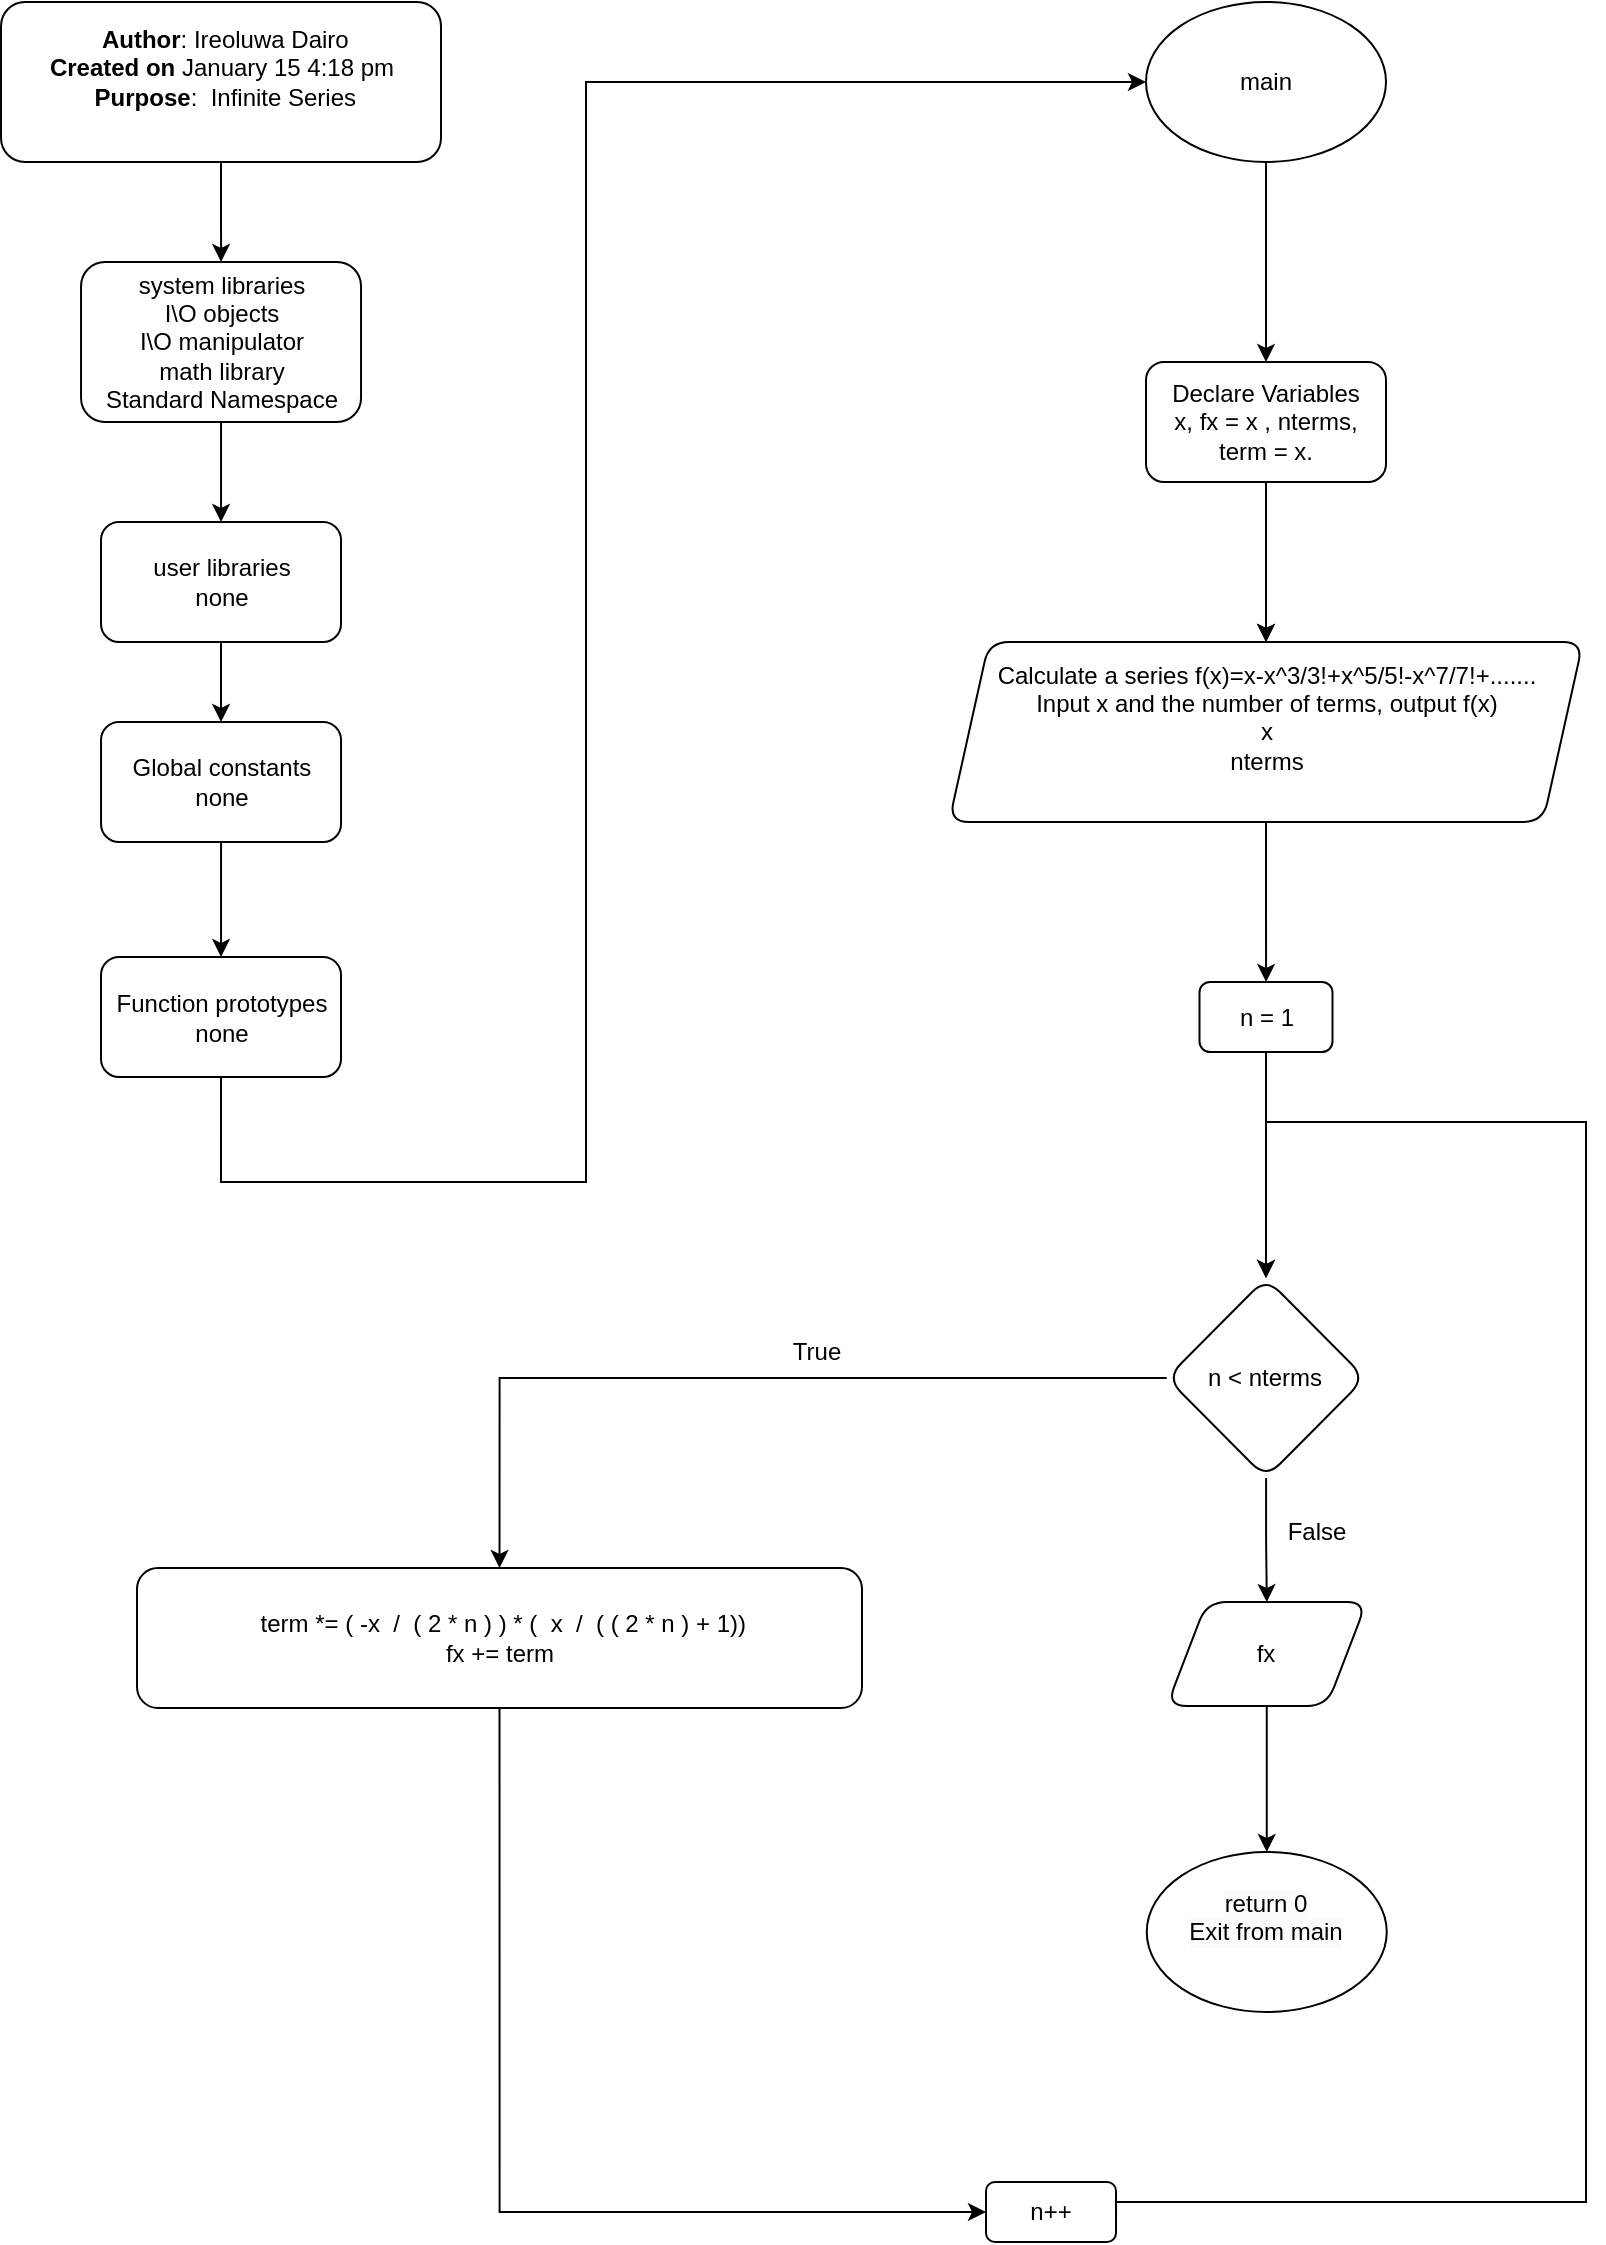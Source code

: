 <mxfile version="24.7.0" type="device">
  <diagram id="C5RBs43oDa-KdzZeNtuy" name="Page-1">
    <mxGraphModel dx="1050" dy="541" grid="1" gridSize="10" guides="1" tooltips="1" connect="1" arrows="1" fold="1" page="1" pageScale="1" pageWidth="827" pageHeight="1169" math="0" shadow="0">
      <root>
        <mxCell id="WIyWlLk6GJQsqaUBKTNV-0" />
        <mxCell id="WIyWlLk6GJQsqaUBKTNV-1" parent="WIyWlLk6GJQsqaUBKTNV-0" />
        <mxCell id="XywPgS0iss6ih2VJXGV_-0" value="" style="edgeStyle=orthogonalEdgeStyle;rounded=0;orthogonalLoop=1;jettySize=auto;html=1;" parent="WIyWlLk6GJQsqaUBKTNV-1" source="XywPgS0iss6ih2VJXGV_-1" target="XywPgS0iss6ih2VJXGV_-3" edge="1">
          <mxGeometry relative="1" as="geometry" />
        </mxCell>
        <mxCell id="XywPgS0iss6ih2VJXGV_-1" value="system libraries&lt;div&gt;I\O objects&lt;/div&gt;&lt;div&gt;I\O manipulator&lt;/div&gt;&lt;div&gt;math library&lt;/div&gt;&lt;div&gt;Standard Namespace&lt;/div&gt;" style="rounded=1;whiteSpace=wrap;html=1;" parent="WIyWlLk6GJQsqaUBKTNV-1" vertex="1">
          <mxGeometry x="57.52" y="160" width="140" height="80" as="geometry" />
        </mxCell>
        <mxCell id="XywPgS0iss6ih2VJXGV_-2" value="" style="edgeStyle=orthogonalEdgeStyle;rounded=0;orthogonalLoop=1;jettySize=auto;html=1;" parent="WIyWlLk6GJQsqaUBKTNV-1" source="XywPgS0iss6ih2VJXGV_-3" target="XywPgS0iss6ih2VJXGV_-5" edge="1">
          <mxGeometry relative="1" as="geometry" />
        </mxCell>
        <mxCell id="XywPgS0iss6ih2VJXGV_-3" value="user libraries&lt;div&gt;none&lt;/div&gt;" style="whiteSpace=wrap;html=1;rounded=1;" parent="WIyWlLk6GJQsqaUBKTNV-1" vertex="1">
          <mxGeometry x="67.51" y="290" width="120" height="60" as="geometry" />
        </mxCell>
        <mxCell id="XywPgS0iss6ih2VJXGV_-4" value="" style="edgeStyle=orthogonalEdgeStyle;rounded=0;orthogonalLoop=1;jettySize=auto;html=1;" parent="WIyWlLk6GJQsqaUBKTNV-1" source="XywPgS0iss6ih2VJXGV_-5" target="XywPgS0iss6ih2VJXGV_-6" edge="1">
          <mxGeometry relative="1" as="geometry" />
        </mxCell>
        <mxCell id="XywPgS0iss6ih2VJXGV_-5" value="Global constants&lt;div&gt;none&lt;/div&gt;" style="whiteSpace=wrap;html=1;rounded=1;" parent="WIyWlLk6GJQsqaUBKTNV-1" vertex="1">
          <mxGeometry x="67.52" y="390" width="120" height="60" as="geometry" />
        </mxCell>
        <mxCell id="XywPgS0iss6ih2VJXGV_-10" style="edgeStyle=orthogonalEdgeStyle;rounded=0;orthogonalLoop=1;jettySize=auto;html=1;exitX=0.5;exitY=1;exitDx=0;exitDy=0;entryX=0;entryY=0.5;entryDx=0;entryDy=0;" parent="WIyWlLk6GJQsqaUBKTNV-1" source="XywPgS0iss6ih2VJXGV_-6" target="XywPgS0iss6ih2VJXGV_-9" edge="1">
          <mxGeometry relative="1" as="geometry">
            <Array as="points">
              <mxPoint x="128" y="620" />
              <mxPoint x="310" y="620" />
              <mxPoint x="310" y="70" />
            </Array>
          </mxGeometry>
        </mxCell>
        <mxCell id="XywPgS0iss6ih2VJXGV_-6" value="Function prototypes&lt;div&gt;none&lt;/div&gt;" style="whiteSpace=wrap;html=1;rounded=1;" parent="WIyWlLk6GJQsqaUBKTNV-1" vertex="1">
          <mxGeometry x="67.51" y="507.5" width="120" height="60" as="geometry" />
        </mxCell>
        <mxCell id="XywPgS0iss6ih2VJXGV_-7" style="edgeStyle=orthogonalEdgeStyle;rounded=0;orthogonalLoop=1;jettySize=auto;html=1;exitX=0.5;exitY=1;exitDx=0;exitDy=0;entryX=0.5;entryY=0;entryDx=0;entryDy=0;" parent="WIyWlLk6GJQsqaUBKTNV-1" source="XywPgS0iss6ih2VJXGV_-8" target="XywPgS0iss6ih2VJXGV_-1" edge="1">
          <mxGeometry relative="1" as="geometry" />
        </mxCell>
        <UserObject label="&lt;b&gt;&amp;nbsp;Author&lt;/b&gt;: Ireoluwa Dairo&lt;br&gt;&lt;b&gt;Created on &lt;/b&gt;January 15 4:18 pm&lt;br&gt;&lt;b&gt;&amp;nbsp;Purpose&lt;/b&gt;:&amp;nbsp; Infinite Series&lt;div&gt;&lt;br&gt;&lt;/div&gt;" link="/* &#xa; * File:   main.cpp&#xa; * Author: Ireoluwa Dairo&#xa; * Created on January 15 4:18 pm&#xa; * Purpose:  Cross one-side or the other&#xa; */" id="XywPgS0iss6ih2VJXGV_-8">
          <mxCell style="whiteSpace=wrap;html=1;rounded=1;" parent="WIyWlLk6GJQsqaUBKTNV-1" vertex="1">
            <mxGeometry x="17.51" y="30" width="220" height="80" as="geometry" />
          </mxCell>
        </UserObject>
        <mxCell id="XywPgS0iss6ih2VJXGV_-12" value="" style="edgeStyle=orthogonalEdgeStyle;rounded=0;orthogonalLoop=1;jettySize=auto;html=1;" parent="WIyWlLk6GJQsqaUBKTNV-1" source="XywPgS0iss6ih2VJXGV_-9" target="XywPgS0iss6ih2VJXGV_-11" edge="1">
          <mxGeometry relative="1" as="geometry" />
        </mxCell>
        <mxCell id="XywPgS0iss6ih2VJXGV_-9" value="main" style="ellipse;whiteSpace=wrap;html=1;" parent="WIyWlLk6GJQsqaUBKTNV-1" vertex="1">
          <mxGeometry x="590" y="30" width="120" height="80" as="geometry" />
        </mxCell>
        <mxCell id="XywPgS0iss6ih2VJXGV_-14" value="" style="edgeStyle=orthogonalEdgeStyle;rounded=0;orthogonalLoop=1;jettySize=auto;html=1;" parent="WIyWlLk6GJQsqaUBKTNV-1" source="XywPgS0iss6ih2VJXGV_-11" target="XywPgS0iss6ih2VJXGV_-13" edge="1">
          <mxGeometry relative="1" as="geometry" />
        </mxCell>
        <mxCell id="XywPgS0iss6ih2VJXGV_-26" value="" style="edgeStyle=orthogonalEdgeStyle;rounded=0;orthogonalLoop=1;jettySize=auto;html=1;" parent="WIyWlLk6GJQsqaUBKTNV-1" source="XywPgS0iss6ih2VJXGV_-11" target="XywPgS0iss6ih2VJXGV_-13" edge="1">
          <mxGeometry relative="1" as="geometry" />
        </mxCell>
        <mxCell id="XywPgS0iss6ih2VJXGV_-11" value="Declare Variables&lt;div&gt;x,&amp;nbsp;&lt;span style=&quot;background-color: initial;&quot;&gt;fx = x&amp;nbsp;&lt;/span&gt;&lt;span style=&quot;background-color: initial;&quot;&gt;, nterms, term = x.&lt;/span&gt;&lt;/div&gt;" style="rounded=1;whiteSpace=wrap;html=1;" parent="WIyWlLk6GJQsqaUBKTNV-1" vertex="1">
          <mxGeometry x="590" y="210" width="120" height="60" as="geometry" />
        </mxCell>
        <mxCell id="XywPgS0iss6ih2VJXGV_-16" value="" style="edgeStyle=orthogonalEdgeStyle;rounded=0;orthogonalLoop=1;jettySize=auto;html=1;" parent="WIyWlLk6GJQsqaUBKTNV-1" source="XywPgS0iss6ih2VJXGV_-13" target="XywPgS0iss6ih2VJXGV_-15" edge="1">
          <mxGeometry relative="1" as="geometry" />
        </mxCell>
        <mxCell id="XywPgS0iss6ih2VJXGV_-13" value="Calculate a series f(x)=x-x^3/3!+x^5/5!-x^7/7!+.......&lt;div&gt;Input x and the number of terms, output f(x)&lt;br&gt;&lt;/div&gt;&lt;div&gt;x&lt;/div&gt;&lt;div&gt;nterms&lt;/div&gt;&lt;div&gt;&lt;br&gt;&lt;/div&gt;" style="shape=parallelogram;perimeter=parallelogramPerimeter;whiteSpace=wrap;html=1;fixedSize=1;rounded=1;" parent="WIyWlLk6GJQsqaUBKTNV-1" vertex="1">
          <mxGeometry x="491.5" y="350" width="317" height="90" as="geometry" />
        </mxCell>
        <mxCell id="XywPgS0iss6ih2VJXGV_-18" value="" style="edgeStyle=orthogonalEdgeStyle;rounded=0;orthogonalLoop=1;jettySize=auto;html=1;" parent="WIyWlLk6GJQsqaUBKTNV-1" source="XywPgS0iss6ih2VJXGV_-15" target="XywPgS0iss6ih2VJXGV_-17" edge="1">
          <mxGeometry relative="1" as="geometry" />
        </mxCell>
        <mxCell id="XywPgS0iss6ih2VJXGV_-15" value="n = 1" style="whiteSpace=wrap;html=1;rounded=1;" parent="WIyWlLk6GJQsqaUBKTNV-1" vertex="1">
          <mxGeometry x="616.75" y="520" width="66.5" height="35" as="geometry" />
        </mxCell>
        <mxCell id="XywPgS0iss6ih2VJXGV_-27" style="edgeStyle=orthogonalEdgeStyle;rounded=0;orthogonalLoop=1;jettySize=auto;html=1;exitX=0;exitY=0.5;exitDx=0;exitDy=0;entryX=0.5;entryY=0;entryDx=0;entryDy=0;" parent="WIyWlLk6GJQsqaUBKTNV-1" source="XywPgS0iss6ih2VJXGV_-17" target="XywPgS0iss6ih2VJXGV_-21" edge="1">
          <mxGeometry relative="1" as="geometry" />
        </mxCell>
        <mxCell id="XywPgS0iss6ih2VJXGV_-46" value="" style="edgeStyle=orthogonalEdgeStyle;rounded=0;orthogonalLoop=1;jettySize=auto;html=1;" parent="WIyWlLk6GJQsqaUBKTNV-1" source="XywPgS0iss6ih2VJXGV_-17" target="XywPgS0iss6ih2VJXGV_-45" edge="1">
          <mxGeometry relative="1" as="geometry" />
        </mxCell>
        <mxCell id="XywPgS0iss6ih2VJXGV_-17" value="n &amp;lt; nterms" style="rhombus;whiteSpace=wrap;html=1;rounded=1;" parent="WIyWlLk6GJQsqaUBKTNV-1" vertex="1">
          <mxGeometry x="600.38" y="668" width="99.25" height="100" as="geometry" />
        </mxCell>
        <mxCell id="Hc1V1_W4T5FZMP2OhO27-0" style="edgeStyle=orthogonalEdgeStyle;rounded=0;orthogonalLoop=1;jettySize=auto;html=1;exitX=0.5;exitY=1;exitDx=0;exitDy=0;entryX=0;entryY=0.5;entryDx=0;entryDy=0;" edge="1" parent="WIyWlLk6GJQsqaUBKTNV-1" source="XywPgS0iss6ih2VJXGV_-21" target="XywPgS0iss6ih2VJXGV_-41">
          <mxGeometry relative="1" as="geometry" />
        </mxCell>
        <mxCell id="XywPgS0iss6ih2VJXGV_-21" value="&lt;div&gt;&amp;nbsp;term *= ( -x&amp;nbsp; /&amp;nbsp; ( 2 * n ) ) * (&amp;nbsp; x&amp;nbsp; /&amp;nbsp; ( ( 2 * n ) + 1))&lt;br&gt;&lt;/div&gt;&lt;div&gt;fx += term&lt;br&gt;&lt;/div&gt;" style="whiteSpace=wrap;html=1;rounded=1;" parent="WIyWlLk6GJQsqaUBKTNV-1" vertex="1">
          <mxGeometry x="85.51" y="813" width="362.49" height="70" as="geometry" />
        </mxCell>
        <mxCell id="XywPgS0iss6ih2VJXGV_-23" value="False" style="text;html=1;align=center;verticalAlign=middle;resizable=0;points=[];autosize=1;strokeColor=none;fillColor=none;" parent="WIyWlLk6GJQsqaUBKTNV-1" vertex="1">
          <mxGeometry x="649.63" y="780" width="50" height="30" as="geometry" />
        </mxCell>
        <mxCell id="XywPgS0iss6ih2VJXGV_-33" value="True" style="text;html=1;align=center;verticalAlign=middle;resizable=0;points=[];autosize=1;strokeColor=none;fillColor=none;" parent="WIyWlLk6GJQsqaUBKTNV-1" vertex="1">
          <mxGeometry x="400" y="690" width="50" height="30" as="geometry" />
        </mxCell>
        <mxCell id="XywPgS0iss6ih2VJXGV_-43" style="edgeStyle=orthogonalEdgeStyle;rounded=0;orthogonalLoop=1;jettySize=auto;html=1;exitX=1;exitY=0.5;exitDx=0;exitDy=0;entryX=0.5;entryY=0;entryDx=0;entryDy=0;" parent="WIyWlLk6GJQsqaUBKTNV-1" source="XywPgS0iss6ih2VJXGV_-41" target="XywPgS0iss6ih2VJXGV_-17" edge="1">
          <mxGeometry relative="1" as="geometry">
            <Array as="points">
              <mxPoint x="810" y="1130" />
              <mxPoint x="810" y="590" />
              <mxPoint x="650" y="590" />
            </Array>
          </mxGeometry>
        </mxCell>
        <mxCell id="XywPgS0iss6ih2VJXGV_-41" value="n++" style="whiteSpace=wrap;html=1;rounded=1;" parent="WIyWlLk6GJQsqaUBKTNV-1" vertex="1">
          <mxGeometry x="510" y="1120" width="65.01" height="30" as="geometry" />
        </mxCell>
        <mxCell id="XywPgS0iss6ih2VJXGV_-48" style="edgeStyle=orthogonalEdgeStyle;rounded=0;orthogonalLoop=1;jettySize=auto;html=1;exitX=0.5;exitY=1;exitDx=0;exitDy=0;entryX=0.5;entryY=0;entryDx=0;entryDy=0;" parent="WIyWlLk6GJQsqaUBKTNV-1" source="XywPgS0iss6ih2VJXGV_-45" target="XywPgS0iss6ih2VJXGV_-47" edge="1">
          <mxGeometry relative="1" as="geometry" />
        </mxCell>
        <mxCell id="XywPgS0iss6ih2VJXGV_-45" value="fx" style="shape=parallelogram;perimeter=parallelogramPerimeter;whiteSpace=wrap;html=1;fixedSize=1;rounded=1;" parent="WIyWlLk6GJQsqaUBKTNV-1" vertex="1">
          <mxGeometry x="600.38" y="830" width="100" height="52" as="geometry" />
        </mxCell>
        <mxCell id="XywPgS0iss6ih2VJXGV_-47" value="&#xa;&lt;span style=&quot;color: rgb(0, 0, 0); font-family: Helvetica; font-size: 12px; font-style: normal; font-variant-ligatures: normal; font-variant-caps: normal; font-weight: 400; letter-spacing: normal; orphans: 2; text-align: center; text-indent: 0px; text-transform: none; widows: 2; word-spacing: 0px; -webkit-text-stroke-width: 0px; white-space: normal; background-color: rgb(251, 251, 251); text-decoration-thickness: initial; text-decoration-style: initial; text-decoration-color: initial; display: inline !important; float: none;&quot;&gt;return 0&lt;/span&gt;&lt;div style=&quot;forced-color-adjust: none; color: rgb(0, 0, 0); font-family: Helvetica; font-size: 12px; font-style: normal; font-variant-ligatures: normal; font-variant-caps: normal; font-weight: 400; letter-spacing: normal; orphans: 2; text-align: center; text-indent: 0px; text-transform: none; widows: 2; word-spacing: 0px; -webkit-text-stroke-width: 0px; white-space: normal; background-color: rgb(251, 251, 251); text-decoration-thickness: initial; text-decoration-style: initial; text-decoration-color: initial;&quot;&gt;Exit from main&lt;/div&gt;&#xa;&#xa;" style="ellipse;whiteSpace=wrap;html=1;" parent="WIyWlLk6GJQsqaUBKTNV-1" vertex="1">
          <mxGeometry x="590.38" y="955" width="120" height="80" as="geometry" />
        </mxCell>
      </root>
    </mxGraphModel>
  </diagram>
</mxfile>

